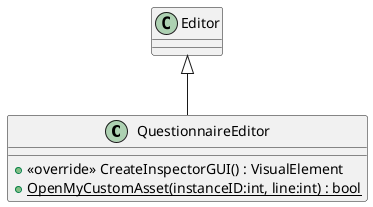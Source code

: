 @startuml
class QuestionnaireEditor {
    + <<override>> CreateInspectorGUI() : VisualElement
    + {static} OpenMyCustomAsset(instanceID:int, line:int) : bool
}
Editor <|-- QuestionnaireEditor
@enduml
